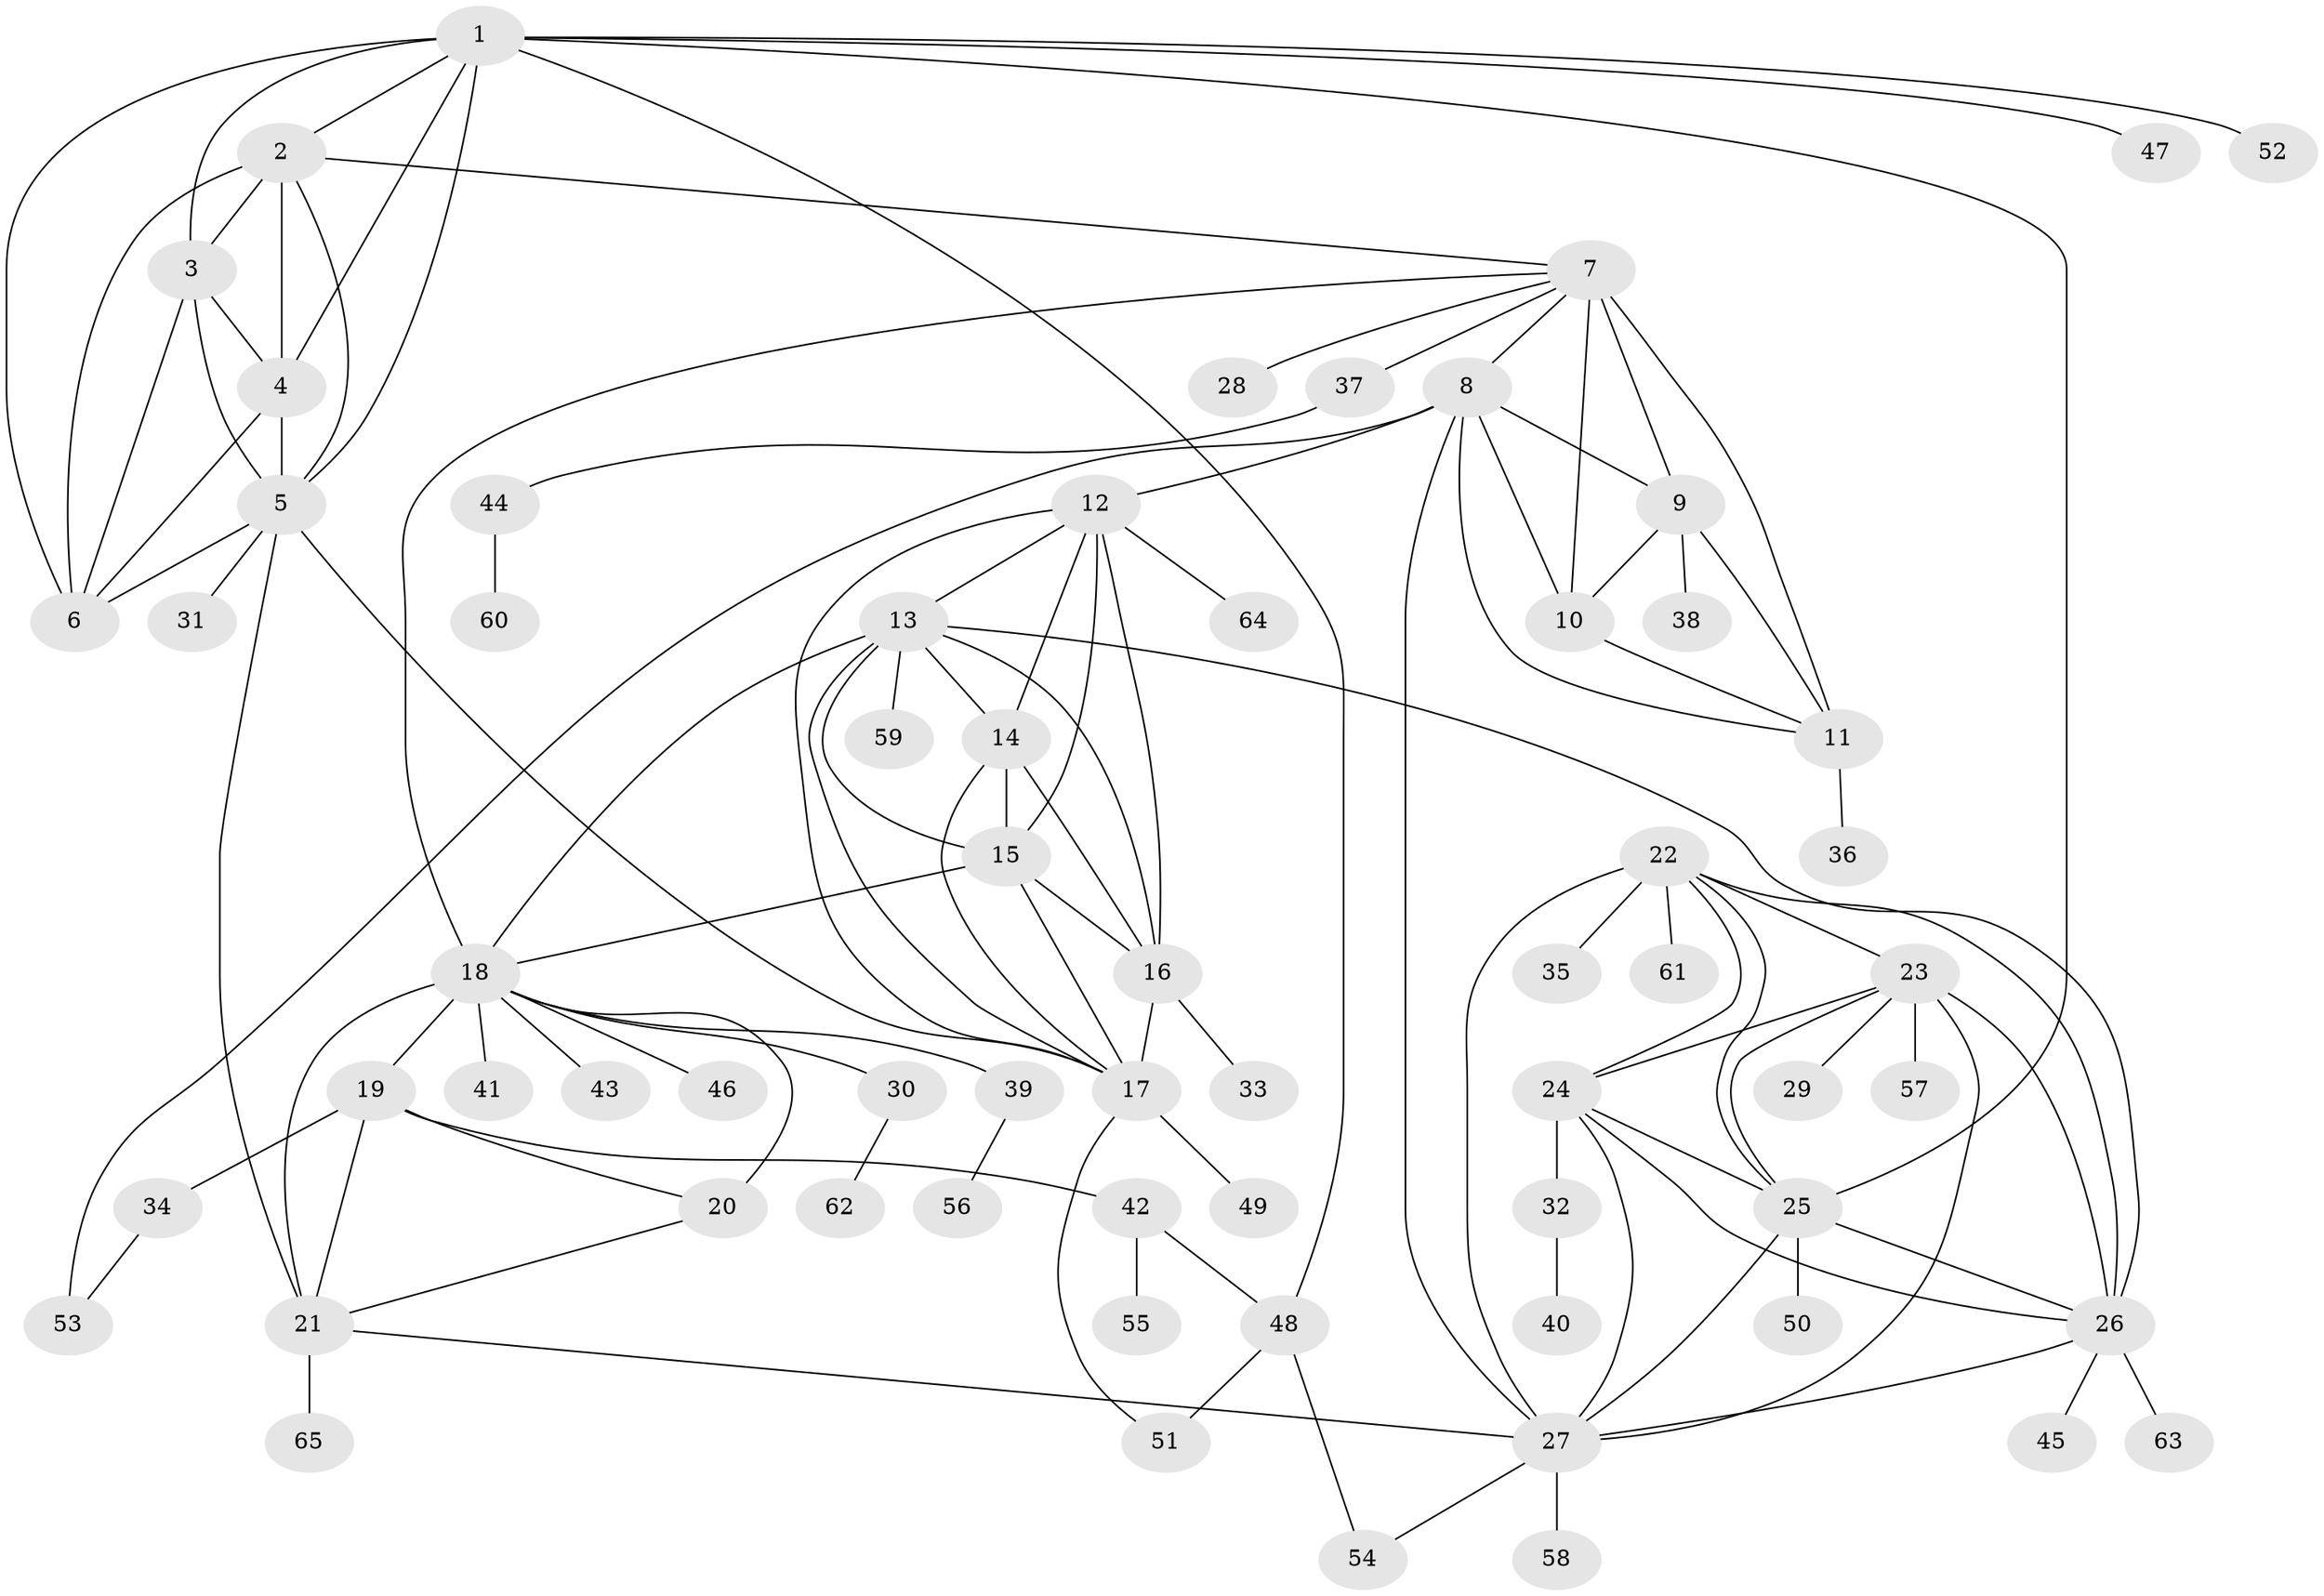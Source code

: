 // original degree distribution, {10: 0.007751937984496124, 7: 0.03875968992248062, 6: 0.031007751937984496, 12: 0.007751937984496124, 5: 0.007751937984496124, 8: 0.05426356589147287, 11: 0.015503875968992248, 9: 0.06976744186046512, 1: 0.5658914728682171, 2: 0.15503875968992248, 3: 0.031007751937984496, 4: 0.015503875968992248}
// Generated by graph-tools (version 1.1) at 2025/52/03/04/25 22:52:22]
// undirected, 65 vertices, 114 edges
graph export_dot {
  node [color=gray90,style=filled];
  1;
  2;
  3;
  4;
  5;
  6;
  7;
  8;
  9;
  10;
  11;
  12;
  13;
  14;
  15;
  16;
  17;
  18;
  19;
  20;
  21;
  22;
  23;
  24;
  25;
  26;
  27;
  28;
  29;
  30;
  31;
  32;
  33;
  34;
  35;
  36;
  37;
  38;
  39;
  40;
  41;
  42;
  43;
  44;
  45;
  46;
  47;
  48;
  49;
  50;
  51;
  52;
  53;
  54;
  55;
  56;
  57;
  58;
  59;
  60;
  61;
  62;
  63;
  64;
  65;
  1 -- 2 [weight=1.0];
  1 -- 3 [weight=1.0];
  1 -- 4 [weight=1.0];
  1 -- 5 [weight=1.0];
  1 -- 6 [weight=1.0];
  1 -- 25 [weight=1.0];
  1 -- 47 [weight=1.0];
  1 -- 48 [weight=1.0];
  1 -- 52 [weight=1.0];
  2 -- 3 [weight=1.0];
  2 -- 4 [weight=1.0];
  2 -- 5 [weight=1.0];
  2 -- 6 [weight=1.0];
  2 -- 7 [weight=1.0];
  3 -- 4 [weight=1.0];
  3 -- 5 [weight=1.0];
  3 -- 6 [weight=2.0];
  4 -- 5 [weight=1.0];
  4 -- 6 [weight=1.0];
  5 -- 6 [weight=1.0];
  5 -- 17 [weight=1.0];
  5 -- 21 [weight=1.0];
  5 -- 31 [weight=4.0];
  7 -- 8 [weight=2.0];
  7 -- 9 [weight=2.0];
  7 -- 10 [weight=3.0];
  7 -- 11 [weight=2.0];
  7 -- 18 [weight=1.0];
  7 -- 28 [weight=1.0];
  7 -- 37 [weight=1.0];
  8 -- 9 [weight=1.0];
  8 -- 10 [weight=1.0];
  8 -- 11 [weight=1.0];
  8 -- 12 [weight=1.0];
  8 -- 27 [weight=1.0];
  8 -- 53 [weight=3.0];
  9 -- 10 [weight=1.0];
  9 -- 11 [weight=1.0];
  9 -- 38 [weight=2.0];
  10 -- 11 [weight=1.0];
  11 -- 36 [weight=3.0];
  12 -- 13 [weight=1.0];
  12 -- 14 [weight=1.0];
  12 -- 15 [weight=1.0];
  12 -- 16 [weight=1.0];
  12 -- 17 [weight=1.0];
  12 -- 64 [weight=1.0];
  13 -- 14 [weight=1.0];
  13 -- 15 [weight=1.0];
  13 -- 16 [weight=1.0];
  13 -- 17 [weight=1.0];
  13 -- 18 [weight=1.0];
  13 -- 26 [weight=1.0];
  13 -- 59 [weight=1.0];
  14 -- 15 [weight=1.0];
  14 -- 16 [weight=3.0];
  14 -- 17 [weight=1.0];
  15 -- 16 [weight=1.0];
  15 -- 17 [weight=1.0];
  15 -- 18 [weight=1.0];
  16 -- 17 [weight=1.0];
  16 -- 33 [weight=4.0];
  17 -- 49 [weight=1.0];
  17 -- 51 [weight=1.0];
  18 -- 19 [weight=3.0];
  18 -- 20 [weight=3.0];
  18 -- 21 [weight=3.0];
  18 -- 30 [weight=1.0];
  18 -- 39 [weight=1.0];
  18 -- 41 [weight=1.0];
  18 -- 43 [weight=1.0];
  18 -- 46 [weight=1.0];
  19 -- 20 [weight=1.0];
  19 -- 21 [weight=1.0];
  19 -- 34 [weight=2.0];
  19 -- 42 [weight=1.0];
  20 -- 21 [weight=1.0];
  21 -- 27 [weight=1.0];
  21 -- 65 [weight=1.0];
  22 -- 23 [weight=1.0];
  22 -- 24 [weight=1.0];
  22 -- 25 [weight=1.0];
  22 -- 26 [weight=1.0];
  22 -- 27 [weight=1.0];
  22 -- 35 [weight=1.0];
  22 -- 61 [weight=1.0];
  23 -- 24 [weight=1.0];
  23 -- 25 [weight=1.0];
  23 -- 26 [weight=1.0];
  23 -- 27 [weight=1.0];
  23 -- 29 [weight=1.0];
  23 -- 57 [weight=1.0];
  24 -- 25 [weight=1.0];
  24 -- 26 [weight=1.0];
  24 -- 27 [weight=1.0];
  24 -- 32 [weight=1.0];
  25 -- 26 [weight=1.0];
  25 -- 27 [weight=1.0];
  25 -- 50 [weight=2.0];
  26 -- 27 [weight=1.0];
  26 -- 45 [weight=1.0];
  26 -- 63 [weight=1.0];
  27 -- 54 [weight=1.0];
  27 -- 58 [weight=2.0];
  30 -- 62 [weight=1.0];
  32 -- 40 [weight=1.0];
  34 -- 53 [weight=1.0];
  37 -- 44 [weight=1.0];
  39 -- 56 [weight=1.0];
  42 -- 48 [weight=1.0];
  42 -- 55 [weight=1.0];
  44 -- 60 [weight=1.0];
  48 -- 51 [weight=1.0];
  48 -- 54 [weight=1.0];
}
